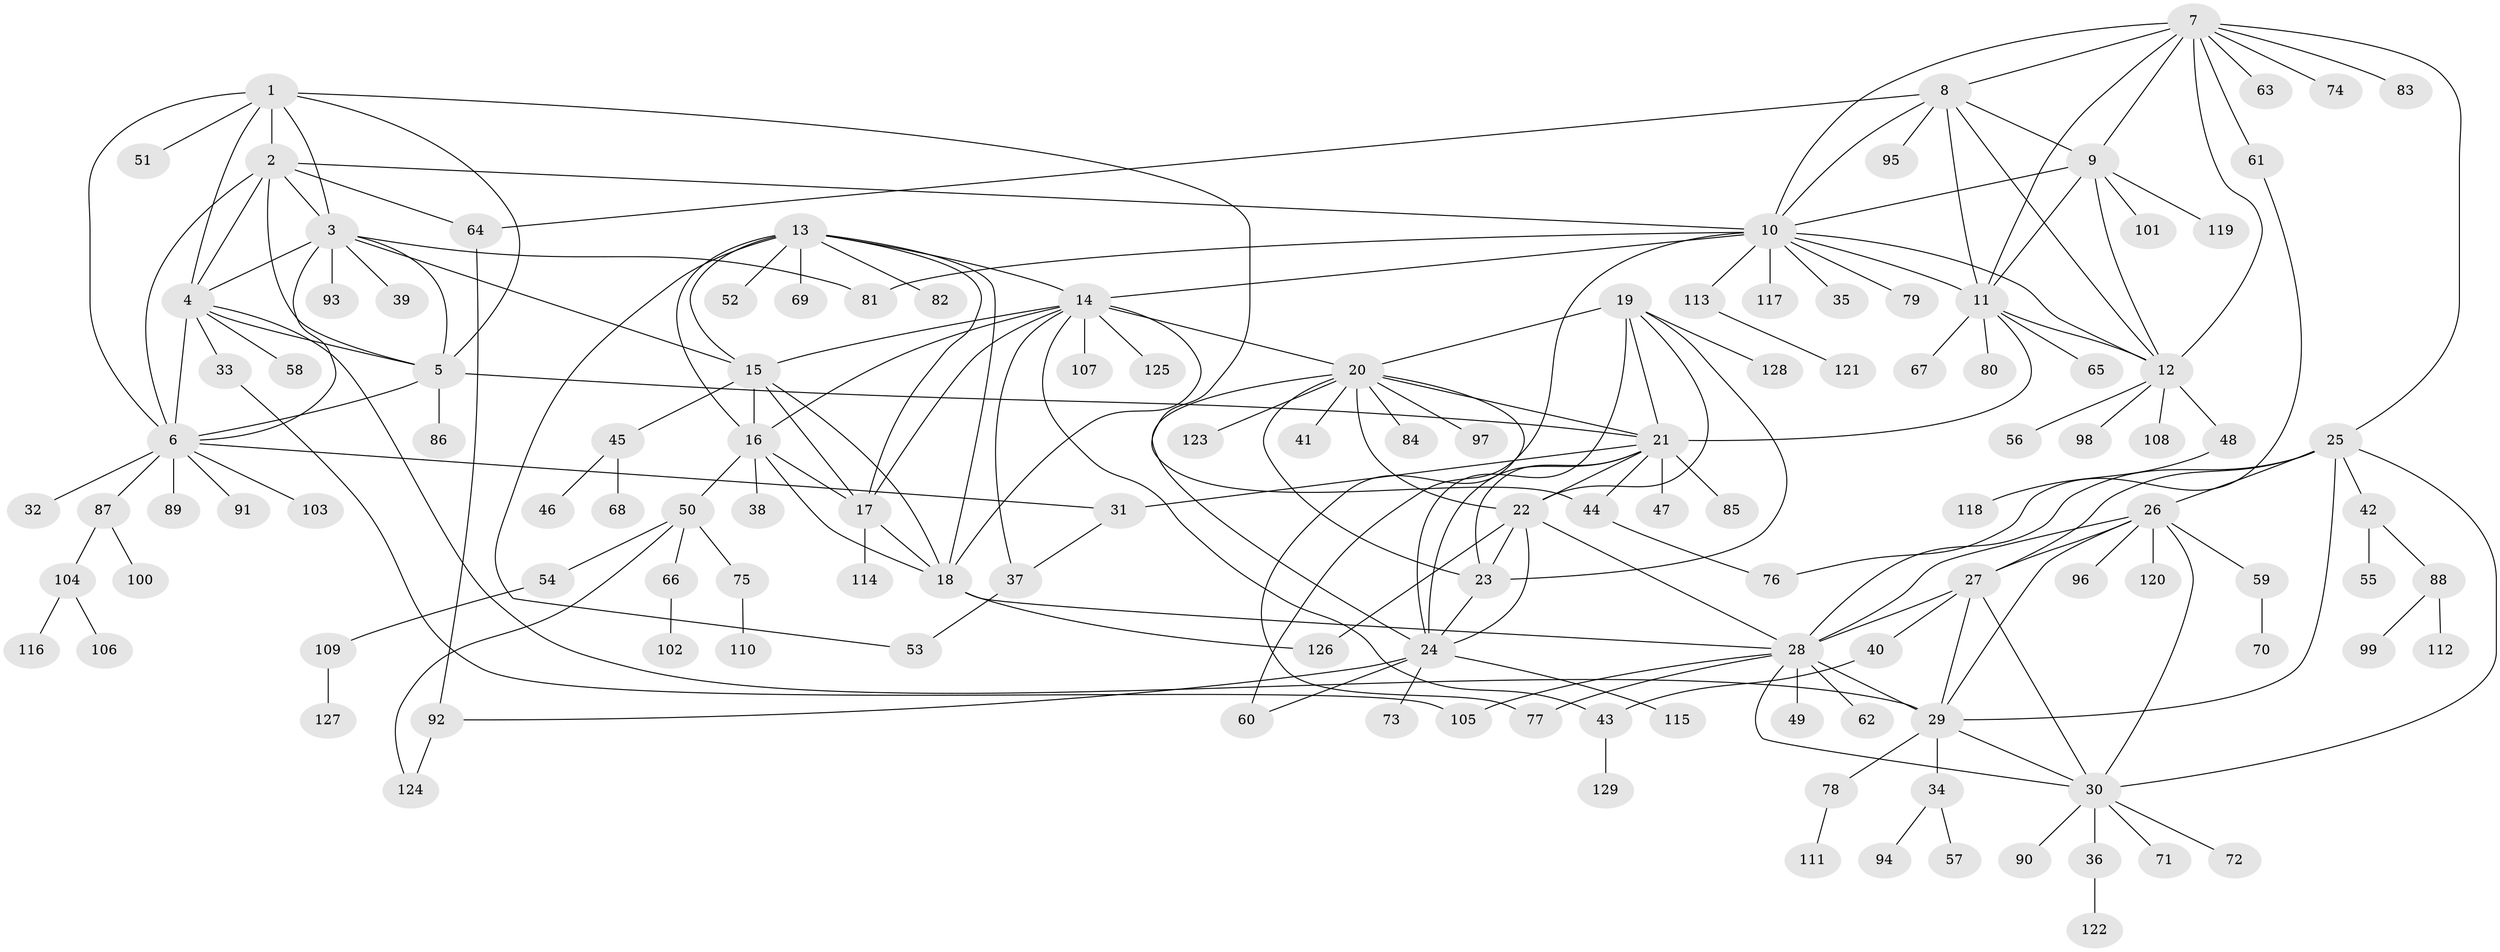 // coarse degree distribution, {7: 0.04040404040404041, 6: 0.04040404040404041, 8: 0.050505050505050504, 9: 0.030303030303030304, 14: 0.010101010101010102, 11: 0.020202020202020204, 5: 0.020202020202020204, 4: 0.020202020202020204, 10: 0.010101010101010102, 3: 0.06060606060606061, 1: 0.5959595959595959, 2: 0.10101010101010101}
// Generated by graph-tools (version 1.1) at 2025/24/03/03/25 07:24:16]
// undirected, 129 vertices, 198 edges
graph export_dot {
graph [start="1"]
  node [color=gray90,style=filled];
  1;
  2;
  3;
  4;
  5;
  6;
  7;
  8;
  9;
  10;
  11;
  12;
  13;
  14;
  15;
  16;
  17;
  18;
  19;
  20;
  21;
  22;
  23;
  24;
  25;
  26;
  27;
  28;
  29;
  30;
  31;
  32;
  33;
  34;
  35;
  36;
  37;
  38;
  39;
  40;
  41;
  42;
  43;
  44;
  45;
  46;
  47;
  48;
  49;
  50;
  51;
  52;
  53;
  54;
  55;
  56;
  57;
  58;
  59;
  60;
  61;
  62;
  63;
  64;
  65;
  66;
  67;
  68;
  69;
  70;
  71;
  72;
  73;
  74;
  75;
  76;
  77;
  78;
  79;
  80;
  81;
  82;
  83;
  84;
  85;
  86;
  87;
  88;
  89;
  90;
  91;
  92;
  93;
  94;
  95;
  96;
  97;
  98;
  99;
  100;
  101;
  102;
  103;
  104;
  105;
  106;
  107;
  108;
  109;
  110;
  111;
  112;
  113;
  114;
  115;
  116;
  117;
  118;
  119;
  120;
  121;
  122;
  123;
  124;
  125;
  126;
  127;
  128;
  129;
  1 -- 2;
  1 -- 3;
  1 -- 4;
  1 -- 5;
  1 -- 6;
  1 -- 44;
  1 -- 51;
  2 -- 3;
  2 -- 4;
  2 -- 5;
  2 -- 6;
  2 -- 10;
  2 -- 64;
  3 -- 4;
  3 -- 5;
  3 -- 6;
  3 -- 15;
  3 -- 39;
  3 -- 81;
  3 -- 93;
  4 -- 5;
  4 -- 6;
  4 -- 29;
  4 -- 33;
  4 -- 58;
  5 -- 6;
  5 -- 21;
  5 -- 86;
  6 -- 31;
  6 -- 32;
  6 -- 87;
  6 -- 89;
  6 -- 91;
  6 -- 103;
  7 -- 8;
  7 -- 9;
  7 -- 10;
  7 -- 11;
  7 -- 12;
  7 -- 25;
  7 -- 61;
  7 -- 63;
  7 -- 74;
  7 -- 83;
  8 -- 9;
  8 -- 10;
  8 -- 11;
  8 -- 12;
  8 -- 64;
  8 -- 95;
  9 -- 10;
  9 -- 11;
  9 -- 12;
  9 -- 101;
  9 -- 119;
  10 -- 11;
  10 -- 12;
  10 -- 14;
  10 -- 35;
  10 -- 60;
  10 -- 79;
  10 -- 81;
  10 -- 113;
  10 -- 117;
  11 -- 12;
  11 -- 21;
  11 -- 65;
  11 -- 67;
  11 -- 80;
  12 -- 48;
  12 -- 56;
  12 -- 98;
  12 -- 108;
  13 -- 14;
  13 -- 15;
  13 -- 16;
  13 -- 17;
  13 -- 18;
  13 -- 52;
  13 -- 53;
  13 -- 69;
  13 -- 82;
  14 -- 15;
  14 -- 16;
  14 -- 17;
  14 -- 18;
  14 -- 20;
  14 -- 37;
  14 -- 43;
  14 -- 107;
  14 -- 125;
  15 -- 16;
  15 -- 17;
  15 -- 18;
  15 -- 45;
  16 -- 17;
  16 -- 18;
  16 -- 38;
  16 -- 50;
  17 -- 18;
  17 -- 114;
  18 -- 28;
  18 -- 126;
  19 -- 20;
  19 -- 21;
  19 -- 22;
  19 -- 23;
  19 -- 24;
  19 -- 128;
  20 -- 21;
  20 -- 22;
  20 -- 23;
  20 -- 24;
  20 -- 41;
  20 -- 77;
  20 -- 84;
  20 -- 97;
  20 -- 123;
  21 -- 22;
  21 -- 23;
  21 -- 24;
  21 -- 31;
  21 -- 44;
  21 -- 47;
  21 -- 85;
  22 -- 23;
  22 -- 24;
  22 -- 28;
  22 -- 126;
  23 -- 24;
  24 -- 60;
  24 -- 73;
  24 -- 92;
  24 -- 115;
  25 -- 26;
  25 -- 27;
  25 -- 28;
  25 -- 29;
  25 -- 30;
  25 -- 42;
  26 -- 27;
  26 -- 28;
  26 -- 29;
  26 -- 30;
  26 -- 59;
  26 -- 96;
  26 -- 120;
  27 -- 28;
  27 -- 29;
  27 -- 30;
  27 -- 40;
  28 -- 29;
  28 -- 30;
  28 -- 49;
  28 -- 62;
  28 -- 77;
  28 -- 105;
  29 -- 30;
  29 -- 34;
  29 -- 78;
  30 -- 36;
  30 -- 71;
  30 -- 72;
  30 -- 90;
  31 -- 37;
  33 -- 105;
  34 -- 57;
  34 -- 94;
  36 -- 122;
  37 -- 53;
  40 -- 43;
  42 -- 55;
  42 -- 88;
  43 -- 129;
  44 -- 76;
  45 -- 46;
  45 -- 68;
  48 -- 118;
  50 -- 54;
  50 -- 66;
  50 -- 75;
  50 -- 124;
  54 -- 109;
  59 -- 70;
  61 -- 76;
  64 -- 92;
  66 -- 102;
  75 -- 110;
  78 -- 111;
  87 -- 100;
  87 -- 104;
  88 -- 99;
  88 -- 112;
  92 -- 124;
  104 -- 106;
  104 -- 116;
  109 -- 127;
  113 -- 121;
}

